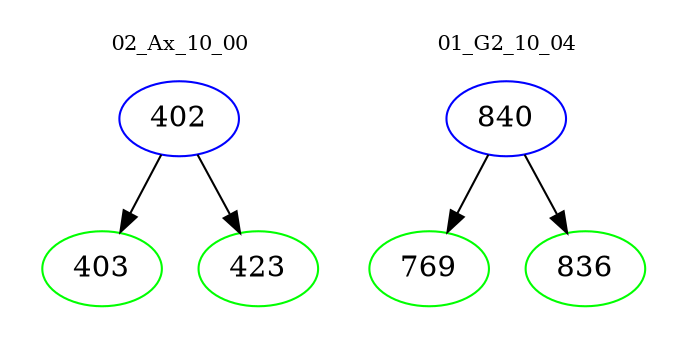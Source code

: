 digraph{
subgraph cluster_0 {
color = white
label = "02_Ax_10_00";
fontsize=10;
T0_402 [label="402", color="blue"]
T0_402 -> T0_403 [color="black"]
T0_403 [label="403", color="green"]
T0_402 -> T0_423 [color="black"]
T0_423 [label="423", color="green"]
}
subgraph cluster_1 {
color = white
label = "01_G2_10_04";
fontsize=10;
T1_840 [label="840", color="blue"]
T1_840 -> T1_769 [color="black"]
T1_769 [label="769", color="green"]
T1_840 -> T1_836 [color="black"]
T1_836 [label="836", color="green"]
}
}
